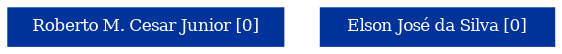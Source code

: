 strict graph grafo2 {
	graph [bb="0,0,262,18", id=grafo2, overlap=False];
	node [label="\N", fontsize=8, shape=rectangle, style=filled];
	0 [label="Roberto M. Cesar Junior [0]", URL="http://lattes.cnpq.br/2240951178648368", color="#003399", fontcolor="#FFFFFF", height="0.25", pos="66,9", width="1.8333"];
	1 [label="Elson José da Silva [0]", URL="http://lattes.cnpq.br/2345499859996413", color="#003399", fontcolor="#FFFFFF", height="0.25", pos="206,9", width="1.5556"];
}
